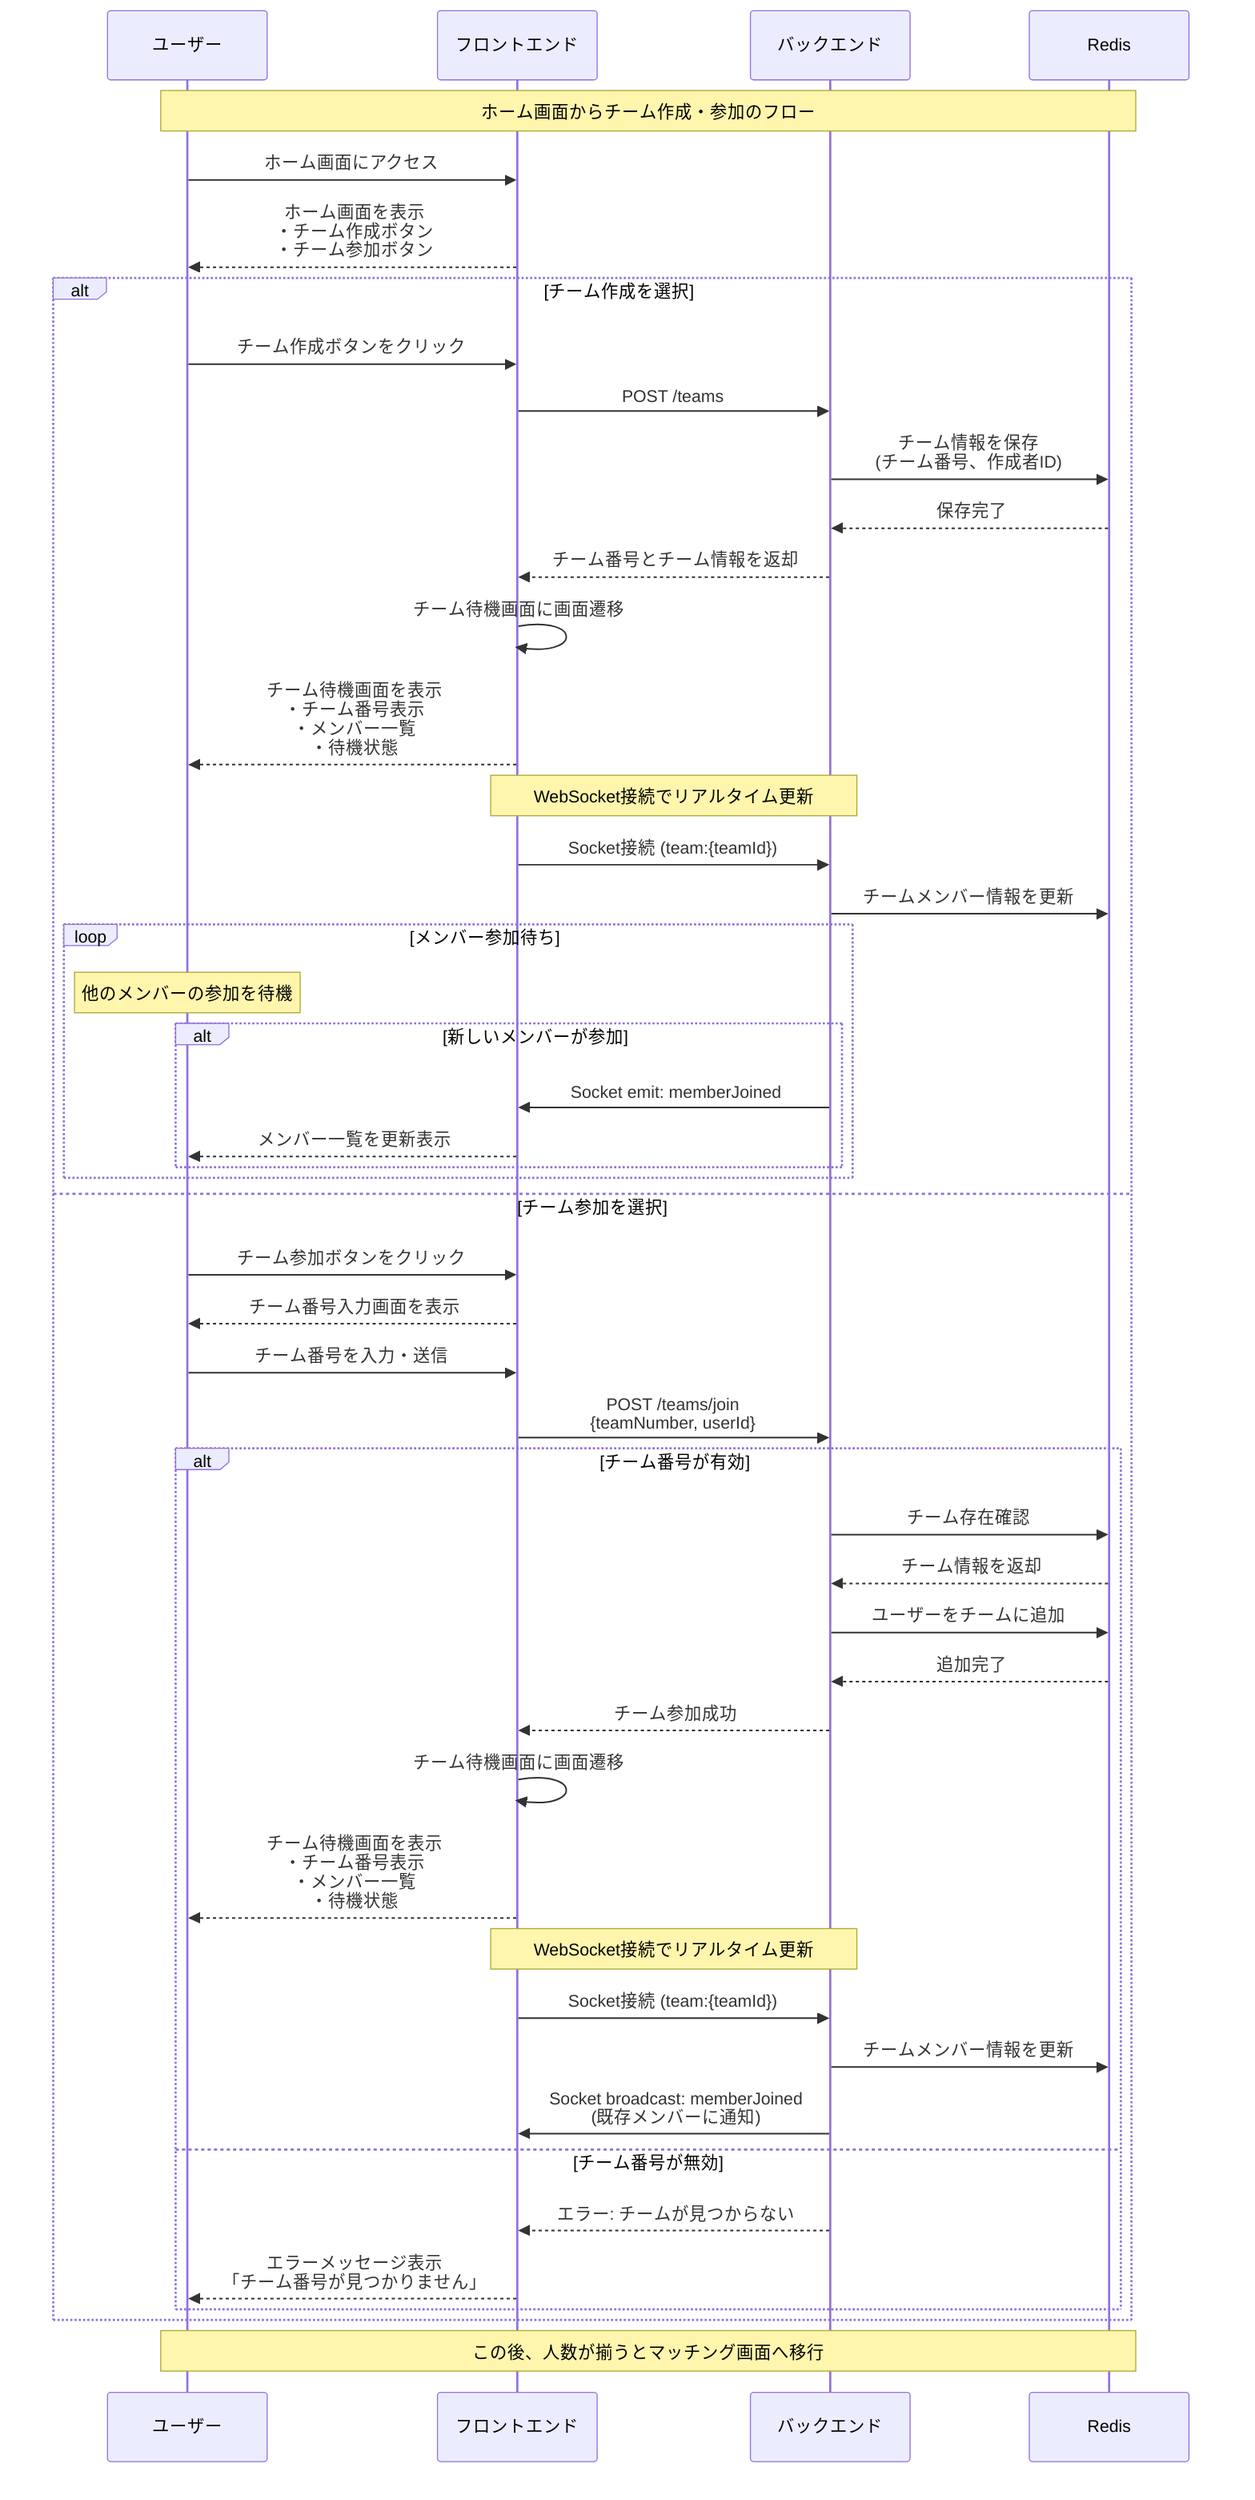 %%{init: {'theme':'default', 'themeVariables': {'primaryColor': '#4f46e5', 'primaryTextColor': '#fff', 'primaryBorderColor': '#3730a3', 'lineColor': '#374151', 'secondaryColor': '#e5e7eb', 'tertiaryColor': '#f3f4f6'}}}%%

sequenceDiagram
    participant U as ユーザー
    participant F as フロントエンド
    participant B as バックエンド
    participant R as Redis

    Note over U,R: ホーム画面からチーム作成・参加のフロー

    %% ホーム画面
    U->>F: ホーム画面にアクセス
    F-->>U: ホーム画面を表示<br/>・チーム作成ボタン<br/>・チーム参加ボタン

    %% チーム作成フロー
    alt チーム作成を選択
        U->>F: チーム作成ボタンをクリック
        F->>B: POST /teams
        B->>R: チーム情報を保存<br/>(チーム番号、作成者ID)
        R-->>B: 保存完了
        B-->>F: チーム番号とチーム情報を返却
        F->>F: チーム待機画面に画面遷移
        F-->>U: チーム待機画面を表示<br/>・チーム番号表示<br/>・メンバー一覧<br/>・待機状態

        Note over F,B: WebSocket接続でリアルタイム更新
        F->>B: Socket接続 (team:{teamId})
        B->>R: チームメンバー情報を更新
        
        loop メンバー参加待ち
            Note over U: 他のメンバーの参加を待機
            alt 新しいメンバーが参加
                B->>F: Socket emit: memberJoined
                F-->>U: メンバー一覧を更新表示
            end
        end

    %% チーム参加フロー  
    else チーム参加を選択
        U->>F: チーム参加ボタンをクリック
        F-->>U: チーム番号入力画面を表示
        U->>F: チーム番号を入力・送信
        F->>B: POST /teams/join<br/>{teamNumber, userId}
        
        alt チーム番号が有効
            B->>R: チーム存在確認
            R-->>B: チーム情報を返却
            B->>R: ユーザーをチームに追加
            R-->>B: 追加完了
            B-->>F: チーム参加成功
            F->>F: チーム待機画面に画面遷移
            F-->>U: チーム待機画面を表示<br/>・チーム番号表示<br/>・メンバー一覧<br/>・待機状態

            Note over F,B: WebSocket接続でリアルタイム更新
            F->>B: Socket接続 (team:{teamId})
            B->>R: チームメンバー情報を更新
            B->>F: Socket broadcast: memberJoined<br/>(既存メンバーに通知)
            
        else チーム番号が無効
            B-->>F: エラー: チームが見つからない
            F-->>U: エラーメッセージ表示<br/>「チーム番号が見つかりません」
        end
    end

    Note over U,R: この後、人数が揃うとマッチング画面へ移行